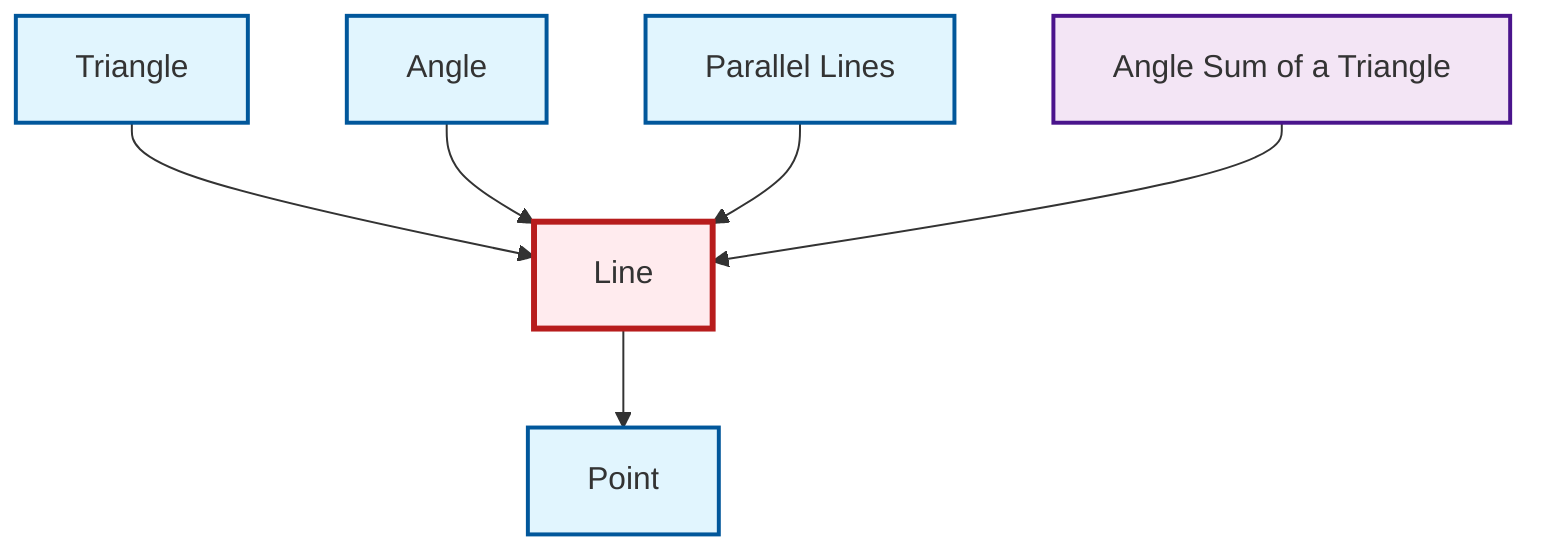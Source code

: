 graph TD
    classDef definition fill:#e1f5fe,stroke:#01579b,stroke-width:2px
    classDef theorem fill:#f3e5f5,stroke:#4a148c,stroke-width:2px
    classDef axiom fill:#fff3e0,stroke:#e65100,stroke-width:2px
    classDef example fill:#e8f5e9,stroke:#1b5e20,stroke-width:2px
    classDef current fill:#ffebee,stroke:#b71c1c,stroke-width:3px
    def-parallel["Parallel Lines"]:::definition
    thm-angle-sum-triangle["Angle Sum of a Triangle"]:::theorem
    def-line["Line"]:::definition
    def-point["Point"]:::definition
    def-angle["Angle"]:::definition
    def-triangle["Triangle"]:::definition
    def-triangle --> def-line
    def-angle --> def-line
    def-parallel --> def-line
    def-line --> def-point
    thm-angle-sum-triangle --> def-line
    class def-line current